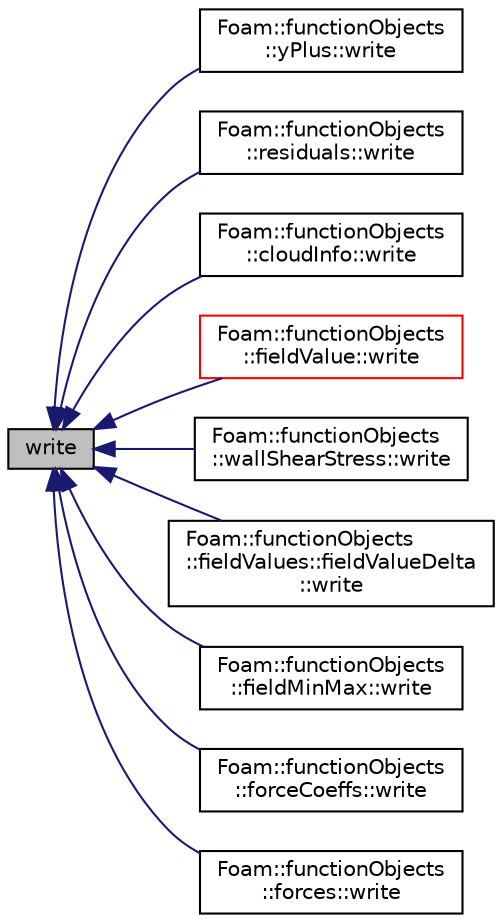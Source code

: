 digraph "write"
{
  bgcolor="transparent";
  edge [fontname="Helvetica",fontsize="10",labelfontname="Helvetica",labelfontsize="10"];
  node [fontname="Helvetica",fontsize="10",shape=record];
  rankdir="LR";
  Node1 [label="write",height=0.2,width=0.4,color="black", fillcolor="grey75", style="filled", fontcolor="black"];
  Node1 -> Node2 [dir="back",color="midnightblue",fontsize="10",style="solid",fontname="Helvetica"];
  Node2 [label="Foam::functionObjects\l::yPlus::write",height=0.2,width=0.4,color="black",URL="$a03003.html#ae8f6374e29a250261b3979bbd6e5cb40",tooltip="Write the yPlus field. "];
  Node1 -> Node3 [dir="back",color="midnightblue",fontsize="10",style="solid",fontname="Helvetica"];
  Node3 [label="Foam::functionObjects\l::residuals::write",height=0.2,width=0.4,color="black",URL="$a02217.html#ae8f6374e29a250261b3979bbd6e5cb40",tooltip="Write the residuals. "];
  Node1 -> Node4 [dir="back",color="midnightblue",fontsize="10",style="solid",fontname="Helvetica"];
  Node4 [label="Foam::functionObjects\l::cloudInfo::write",height=0.2,width=0.4,color="black",URL="$a00276.html#ae8f6374e29a250261b3979bbd6e5cb40",tooltip="Write. "];
  Node1 -> Node5 [dir="back",color="midnightblue",fontsize="10",style="solid",fontname="Helvetica"];
  Node5 [label="Foam::functionObjects\l::fieldValue::write",height=0.2,width=0.4,color="red",URL="$a00777.html#ae8f6374e29a250261b3979bbd6e5cb40",tooltip="Write to screen/file. "];
  Node1 -> Node6 [dir="back",color="midnightblue",fontsize="10",style="solid",fontname="Helvetica"];
  Node6 [label="Foam::functionObjects\l::wallShearStress::write",height=0.2,width=0.4,color="black",URL="$a02960.html#ae8f6374e29a250261b3979bbd6e5cb40",tooltip="Write the wall shear-stress. "];
  Node1 -> Node7 [dir="back",color="midnightblue",fontsize="10",style="solid",fontname="Helvetica"];
  Node7 [label="Foam::functionObjects\l::fieldValues::fieldValueDelta\l::write",height=0.2,width=0.4,color="black",URL="$a00779.html#ae8f6374e29a250261b3979bbd6e5cb40",tooltip="Calculate and write. "];
  Node1 -> Node8 [dir="back",color="midnightblue",fontsize="10",style="solid",fontname="Helvetica"];
  Node8 [label="Foam::functionObjects\l::fieldMinMax::write",height=0.2,width=0.4,color="black",URL="$a00770.html#ae8f6374e29a250261b3979bbd6e5cb40",tooltip="Write the fieldMinMax. "];
  Node1 -> Node9 [dir="back",color="midnightblue",fontsize="10",style="solid",fontname="Helvetica"];
  Node9 [label="Foam::functionObjects\l::forceCoeffs::write",height=0.2,width=0.4,color="black",URL="$a00862.html#ae8f6374e29a250261b3979bbd6e5cb40",tooltip="Write the forces. "];
  Node1 -> Node10 [dir="back",color="midnightblue",fontsize="10",style="solid",fontname="Helvetica"];
  Node10 [label="Foam::functionObjects\l::forces::write",height=0.2,width=0.4,color="black",URL="$a00865.html#ae8f6374e29a250261b3979bbd6e5cb40",tooltip="Write the forces. "];
}
